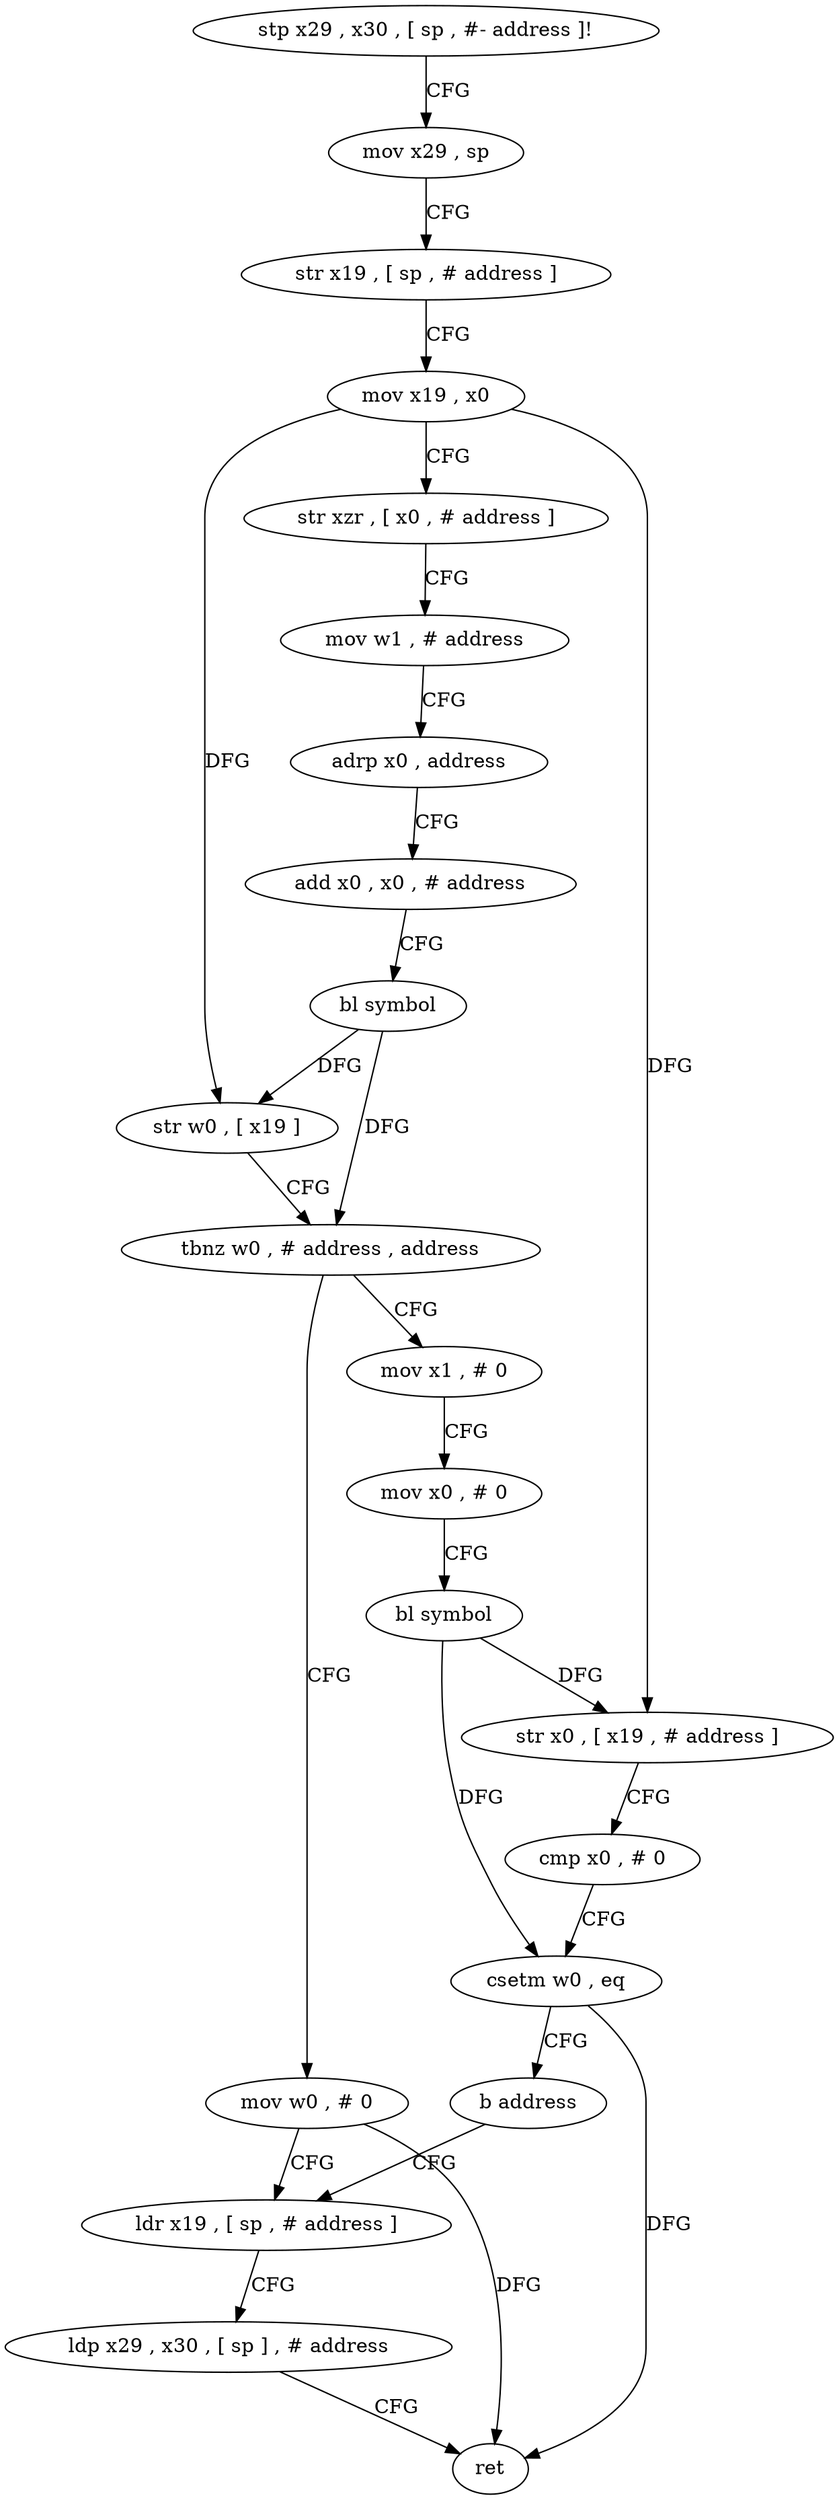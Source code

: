 digraph "func" {
"4370048" [label = "stp x29 , x30 , [ sp , #- address ]!" ]
"4370052" [label = "mov x29 , sp" ]
"4370056" [label = "str x19 , [ sp , # address ]" ]
"4370060" [label = "mov x19 , x0" ]
"4370064" [label = "str xzr , [ x0 , # address ]" ]
"4370068" [label = "mov w1 , # address" ]
"4370072" [label = "adrp x0 , address" ]
"4370076" [label = "add x0 , x0 , # address" ]
"4370080" [label = "bl symbol" ]
"4370084" [label = "str w0 , [ x19 ]" ]
"4370088" [label = "tbnz w0 , # address , address" ]
"4370108" [label = "mov x1 , # 0" ]
"4370092" [label = "mov w0 , # 0" ]
"4370112" [label = "mov x0 , # 0" ]
"4370116" [label = "bl symbol" ]
"4370120" [label = "str x0 , [ x19 , # address ]" ]
"4370124" [label = "cmp x0 , # 0" ]
"4370128" [label = "csetm w0 , eq" ]
"4370132" [label = "b address" ]
"4370096" [label = "ldr x19 , [ sp , # address ]" ]
"4370100" [label = "ldp x29 , x30 , [ sp ] , # address" ]
"4370104" [label = "ret" ]
"4370048" -> "4370052" [ label = "CFG" ]
"4370052" -> "4370056" [ label = "CFG" ]
"4370056" -> "4370060" [ label = "CFG" ]
"4370060" -> "4370064" [ label = "CFG" ]
"4370060" -> "4370084" [ label = "DFG" ]
"4370060" -> "4370120" [ label = "DFG" ]
"4370064" -> "4370068" [ label = "CFG" ]
"4370068" -> "4370072" [ label = "CFG" ]
"4370072" -> "4370076" [ label = "CFG" ]
"4370076" -> "4370080" [ label = "CFG" ]
"4370080" -> "4370084" [ label = "DFG" ]
"4370080" -> "4370088" [ label = "DFG" ]
"4370084" -> "4370088" [ label = "CFG" ]
"4370088" -> "4370108" [ label = "CFG" ]
"4370088" -> "4370092" [ label = "CFG" ]
"4370108" -> "4370112" [ label = "CFG" ]
"4370092" -> "4370096" [ label = "CFG" ]
"4370092" -> "4370104" [ label = "DFG" ]
"4370112" -> "4370116" [ label = "CFG" ]
"4370116" -> "4370120" [ label = "DFG" ]
"4370116" -> "4370128" [ label = "DFG" ]
"4370120" -> "4370124" [ label = "CFG" ]
"4370124" -> "4370128" [ label = "CFG" ]
"4370128" -> "4370132" [ label = "CFG" ]
"4370128" -> "4370104" [ label = "DFG" ]
"4370132" -> "4370096" [ label = "CFG" ]
"4370096" -> "4370100" [ label = "CFG" ]
"4370100" -> "4370104" [ label = "CFG" ]
}
